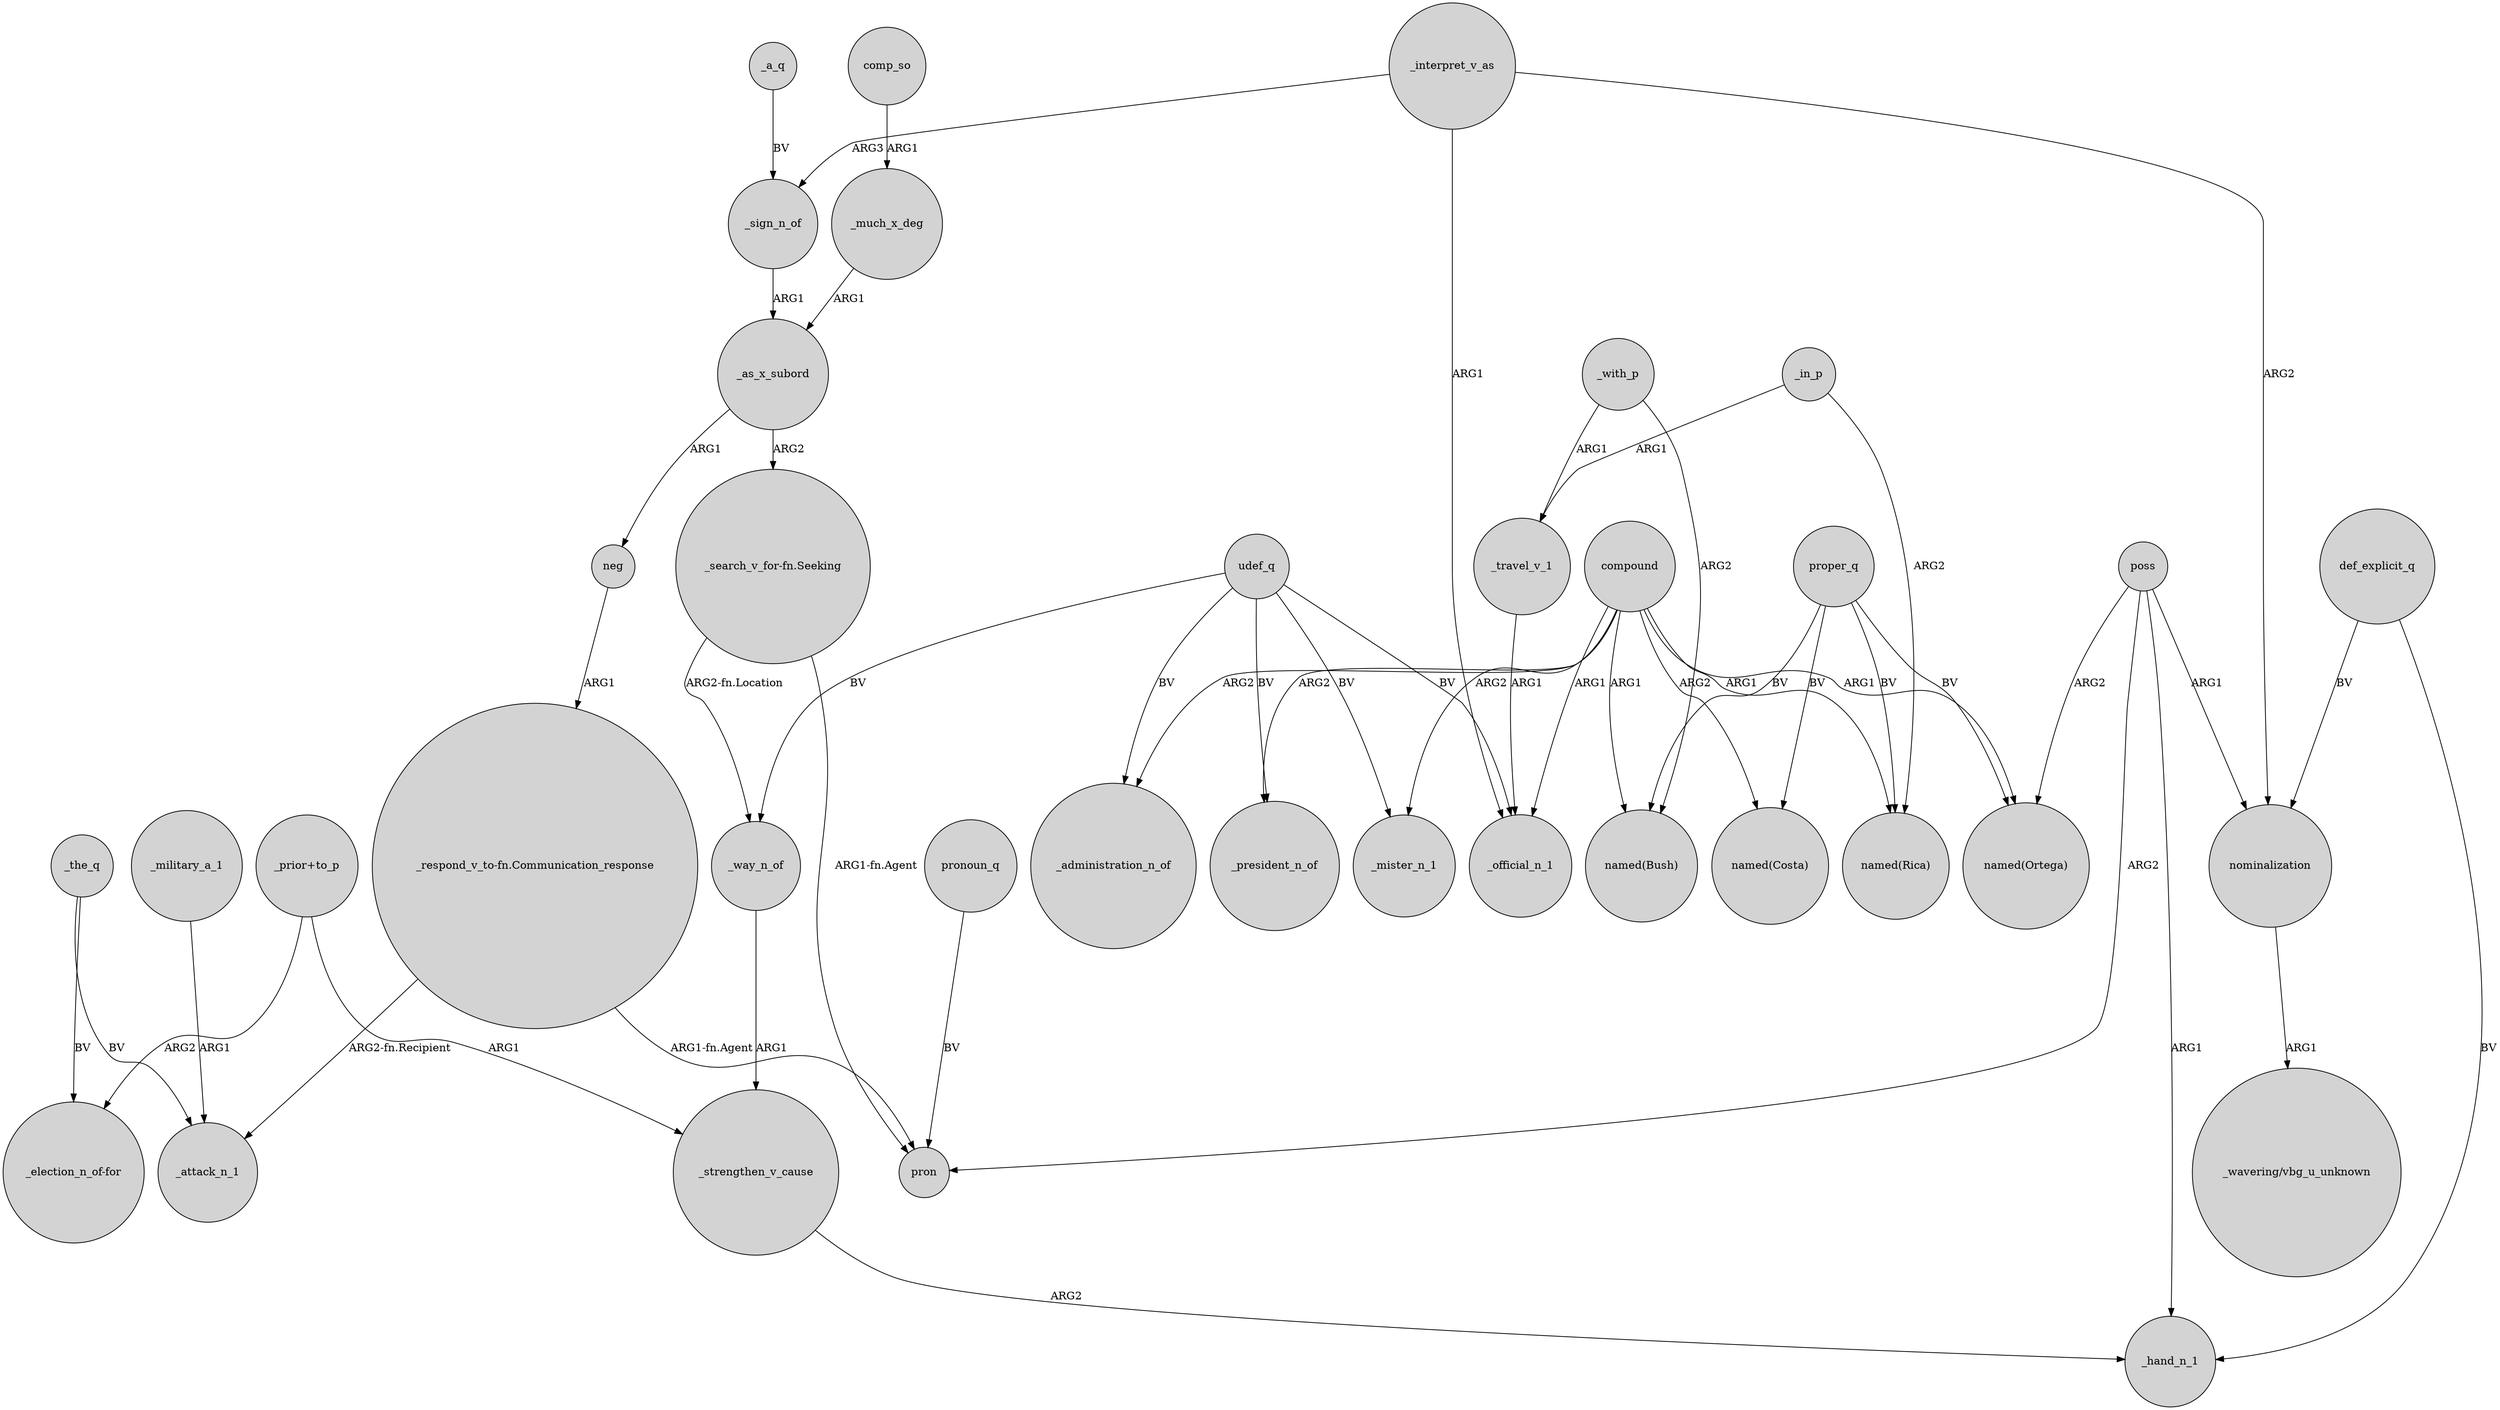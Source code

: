 digraph {
	node [shape=circle style=filled]
	udef_q -> _administration_n_of [label=BV]
	"_respond_v_to-fn.Communication_response" -> _attack_n_1 [label="ARG2-fn.Recipient"]
	comp_so -> _much_x_deg [label=ARG1]
	compound -> _president_n_of [label=ARG2]
	poss -> pron [label=ARG2]
	_interpret_v_as -> nominalization [label=ARG2]
	_the_q -> _attack_n_1 [label=BV]
	proper_q -> "named(Costa)" [label=BV]
	_military_a_1 -> _attack_n_1 [label=ARG1]
	"_prior+to_p" -> _strengthen_v_cause [label=ARG1]
	proper_q -> "named(Ortega)" [label=BV]
	udef_q -> _way_n_of [label=BV]
	compound -> _mister_n_1 [label=ARG2]
	_a_q -> _sign_n_of [label=BV]
	_with_p -> "named(Bush)" [label=ARG2]
	udef_q -> _mister_n_1 [label=BV]
	compound -> _administration_n_of [label=ARG2]
	_as_x_subord -> neg [label=ARG1]
	"_search_v_for-fn.Seeking" -> pron [label="ARG1-fn.Agent"]
	_the_q -> "_election_n_of-for" [label=BV]
	_travel_v_1 -> _official_n_1 [label=ARG1]
	_in_p -> _travel_v_1 [label=ARG1]
	_in_p -> "named(Rica)" [label=ARG2]
	poss -> nominalization [label=ARG1]
	_much_x_deg -> _as_x_subord [label=ARG1]
	_strengthen_v_cause -> _hand_n_1 [label=ARG2]
	nominalization -> "_wavering/vbg_u_unknown" [label=ARG1]
	pronoun_q -> pron [label=BV]
	def_explicit_q -> _hand_n_1 [label=BV]
	_sign_n_of -> _as_x_subord [label=ARG1]
	compound -> "named(Rica)" [label=ARG1]
	udef_q -> _president_n_of [label=BV]
	compound -> "named(Costa)" [label=ARG2]
	udef_q -> _official_n_1 [label=BV]
	_interpret_v_as -> _official_n_1 [label=ARG1]
	_way_n_of -> _strengthen_v_cause [label=ARG1]
	"_respond_v_to-fn.Communication_response" -> pron [label="ARG1-fn.Agent"]
	proper_q -> "named(Bush)" [label=BV]
	"_prior+to_p" -> "_election_n_of-for" [label=ARG2]
	poss -> _hand_n_1 [label=ARG1]
	_interpret_v_as -> _sign_n_of [label=ARG3]
	proper_q -> "named(Rica)" [label=BV]
	poss -> "named(Ortega)" [label=ARG2]
	compound -> _official_n_1 [label=ARG1]
	def_explicit_q -> nominalization [label=BV]
	_as_x_subord -> "_search_v_for-fn.Seeking" [label=ARG2]
	_with_p -> _travel_v_1 [label=ARG1]
	neg -> "_respond_v_to-fn.Communication_response" [label=ARG1]
	compound -> "named(Ortega)" [label=ARG1]
	"_search_v_for-fn.Seeking" -> _way_n_of [label="ARG2-fn.Location"]
	compound -> "named(Bush)" [label=ARG1]
}
